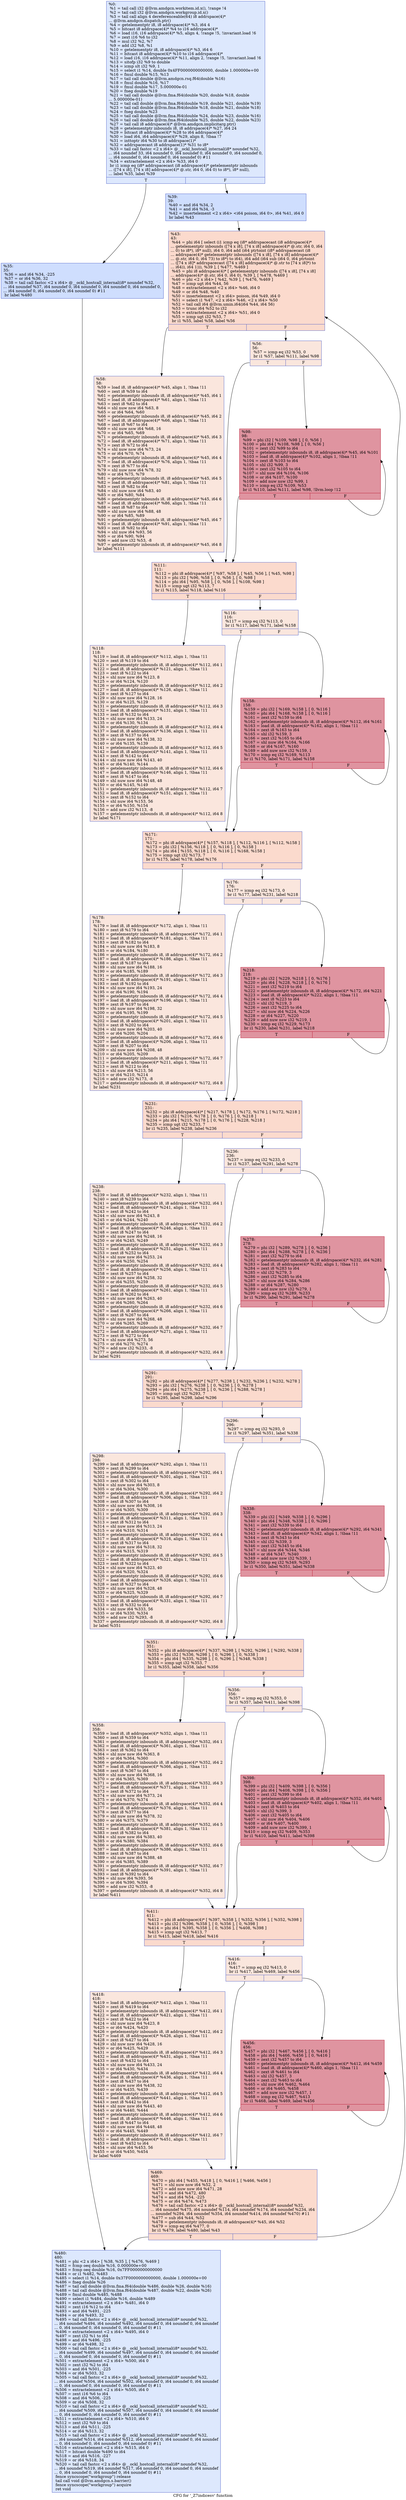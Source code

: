 digraph "CFG for '_Z7indicesv' function" {
	label="CFG for '_Z7indicesv' function";

	Node0x621e0c0 [shape=record,color="#3d50c3ff", style=filled, fillcolor="#b2ccfb70",label="{%0:\l  %1 = tail call i32 @llvm.amdgcn.workitem.id.x(), !range !4\l  %2 = tail call i32 @llvm.amdgcn.workgroup.id.x()\l  %3 = tail call align 4 dereferenceable(64) i8 addrspace(4)*\l... @llvm.amdgcn.dispatch.ptr()\l  %4 = getelementptr i8, i8 addrspace(4)* %3, i64 4\l  %5 = bitcast i8 addrspace(4)* %4 to i16 addrspace(4)*\l  %6 = load i16, i16 addrspace(4)* %5, align 4, !range !5, !invariant.load !6\l  %7 = zext i16 %6 to i32\l  %8 = mul i32 %2, %7\l  %9 = add i32 %8, %1\l  %10 = getelementptr i8, i8 addrspace(4)* %3, i64 6\l  %11 = bitcast i8 addrspace(4)* %10 to i16 addrspace(4)*\l  %12 = load i16, i16 addrspace(4)* %11, align 2, !range !5, !invariant.load !6\l  %13 = sitofp i32 %9 to double\l  %14 = icmp slt i32 %9, 1\l  %15 = select i1 %14, double 0x4FF0000000000000, double 1.000000e+00\l  %16 = fmul double %15, %13\l  %17 = tail call double @llvm.amdgcn.rsq.f64(double %16)\l  %18 = fmul double %16, %17\l  %19 = fmul double %17, 5.000000e-01\l  %20 = fneg double %19\l  %21 = tail call double @llvm.fma.f64(double %20, double %18, double\l... 5.000000e-01)\l  %22 = tail call double @llvm.fma.f64(double %19, double %21, double %19)\l  %23 = tail call double @llvm.fma.f64(double %18, double %21, double %18)\l  %24 = fneg double %23\l  %25 = tail call double @llvm.fma.f64(double %24, double %23, double %16)\l  %26 = tail call double @llvm.fma.f64(double %25, double %22, double %23)\l  %27 = tail call i8 addrspace(4)* @llvm.amdgcn.implicitarg.ptr()\l  %28 = getelementptr inbounds i8, i8 addrspace(4)* %27, i64 24\l  %29 = bitcast i8 addrspace(4)* %28 to i64 addrspace(4)*\l  %30 = load i64, i64 addrspace(4)* %29, align 8, !tbaa !7\l  %31 = inttoptr i64 %30 to i8 addrspace(1)*\l  %32 = addrspacecast i8 addrspace(1)* %31 to i8*\l  %33 = tail call fastcc \<2 x i64\> @__ockl_hostcall_internal(i8* noundef %32,\l... i64 noundef 33, i64 noundef 0, i64 noundef 0, i64 noundef 0, i64 noundef 0,\l... i64 noundef 0, i64 noundef 0, i64 noundef 0) #11\l  %34 = extractelement \<2 x i64\> %33, i64 0\l  br i1 icmp eq (i8* addrspacecast (i8 addrspace(4)* getelementptr inbounds\l... ([74 x i8], [74 x i8] addrspace(4)* @.str, i64 0, i64 0) to i8*), i8* null),\l... label %35, label %39\l|{<s0>T|<s1>F}}"];
	Node0x621e0c0:s0 -> Node0x6223600;
	Node0x621e0c0:s1 -> Node0x6223ff0;
	Node0x6223600 [shape=record,color="#3d50c3ff", style=filled, fillcolor="#93b5fe70",label="{%35:\l35:                                               \l  %36 = and i64 %34, -225\l  %37 = or i64 %36, 32\l  %38 = tail call fastcc \<2 x i64\> @__ockl_hostcall_internal(i8* noundef %32,\l... i64 noundef %37, i64 noundef 0, i64 noundef 0, i64 noundef 0, i64 noundef 0,\l... i64 noundef 0, i64 noundef 0, i64 noundef 0) #11\l  br label %480\l}"];
	Node0x6223600 -> Node0x62242d0;
	Node0x6223ff0 [shape=record,color="#3d50c3ff", style=filled, fillcolor="#93b5fe70",label="{%39:\l39:                                               \l  %40 = and i64 %34, 2\l  %41 = and i64 %34, -3\l  %42 = insertelement \<2 x i64\> \<i64 poison, i64 0\>, i64 %41, i64 0\l  br label %43\l}"];
	Node0x6223ff0 -> Node0x6224e70;
	Node0x6224e70 [shape=record,color="#3d50c3ff", style=filled, fillcolor="#f7ac8e70",label="{%43:\l43:                                               \l  %44 = phi i64 [ select (i1 icmp eq (i8* addrspacecast (i8 addrspace(4)*\l... getelementptr inbounds ([74 x i8], [74 x i8] addrspace(4)* @.str, i64 0, i64\l... 0) to i8*), i8* null), i64 0, i64 add (i64 ptrtoint (i8* addrspacecast (i8\l... addrspace(4)* getelementptr inbounds ([74 x i8], [74 x i8] addrspace(4)*\l... @.str, i64 0, i64 73) to i8*) to i64), i64 add (i64 sub (i64 0, i64 ptrtoint\l... ([74 x i8]* addrspacecast ([74 x i8] addrspace(4)* @.str to [74 x i8]*) to\l... i64)), i64 1))), %39 ], [ %477, %469 ]\l  %45 = phi i8 addrspace(4)* [ getelementptr inbounds ([74 x i8], [74 x i8]\l... addrspace(4)* @.str, i64 0, i64 0), %39 ], [ %478, %469 ]\l  %46 = phi \<2 x i64\> [ %42, %39 ], [ %476, %469 ]\l  %47 = icmp ugt i64 %44, 56\l  %48 = extractelement \<2 x i64\> %46, i64 0\l  %49 = or i64 %48, %40\l  %50 = insertelement \<2 x i64\> poison, i64 %49, i64 0\l  %51 = select i1 %47, \<2 x i64\> %46, \<2 x i64\> %50\l  %52 = tail call i64 @llvm.umin.i64(i64 %44, i64 56)\l  %53 = trunc i64 %52 to i32\l  %54 = extractelement \<2 x i64\> %51, i64 0\l  %55 = icmp ugt i32 %53, 7\l  br i1 %55, label %58, label %56\l|{<s0>T|<s1>F}}"];
	Node0x6224e70:s0 -> Node0x6225de0;
	Node0x6224e70:s1 -> Node0x6225e70;
	Node0x6225e70 [shape=record,color="#3d50c3ff", style=filled, fillcolor="#f3c7b170",label="{%56:\l56:                                               \l  %57 = icmp eq i32 %53, 0\l  br i1 %57, label %111, label %98\l|{<s0>T|<s1>F}}"];
	Node0x6225e70:s0 -> Node0x6226070;
	Node0x6225e70:s1 -> Node0x62260c0;
	Node0x6225de0 [shape=record,color="#3d50c3ff", style=filled, fillcolor="#f3c7b170",label="{%58:\l58:                                               \l  %59 = load i8, i8 addrspace(4)* %45, align 1, !tbaa !11\l  %60 = zext i8 %59 to i64\l  %61 = getelementptr inbounds i8, i8 addrspace(4)* %45, i64 1\l  %62 = load i8, i8 addrspace(4)* %61, align 1, !tbaa !11\l  %63 = zext i8 %62 to i64\l  %64 = shl nuw nsw i64 %63, 8\l  %65 = or i64 %64, %60\l  %66 = getelementptr inbounds i8, i8 addrspace(4)* %45, i64 2\l  %67 = load i8, i8 addrspace(4)* %66, align 1, !tbaa !11\l  %68 = zext i8 %67 to i64\l  %69 = shl nuw nsw i64 %68, 16\l  %70 = or i64 %65, %69\l  %71 = getelementptr inbounds i8, i8 addrspace(4)* %45, i64 3\l  %72 = load i8, i8 addrspace(4)* %71, align 1, !tbaa !11\l  %73 = zext i8 %72 to i64\l  %74 = shl nuw nsw i64 %73, 24\l  %75 = or i64 %70, %74\l  %76 = getelementptr inbounds i8, i8 addrspace(4)* %45, i64 4\l  %77 = load i8, i8 addrspace(4)* %76, align 1, !tbaa !11\l  %78 = zext i8 %77 to i64\l  %79 = shl nuw nsw i64 %78, 32\l  %80 = or i64 %75, %79\l  %81 = getelementptr inbounds i8, i8 addrspace(4)* %45, i64 5\l  %82 = load i8, i8 addrspace(4)* %81, align 1, !tbaa !11\l  %83 = zext i8 %82 to i64\l  %84 = shl nuw nsw i64 %83, 40\l  %85 = or i64 %80, %84\l  %86 = getelementptr inbounds i8, i8 addrspace(4)* %45, i64 6\l  %87 = load i8, i8 addrspace(4)* %86, align 1, !tbaa !11\l  %88 = zext i8 %87 to i64\l  %89 = shl nuw nsw i64 %88, 48\l  %90 = or i64 %85, %89\l  %91 = getelementptr inbounds i8, i8 addrspace(4)* %45, i64 7\l  %92 = load i8, i8 addrspace(4)* %91, align 1, !tbaa !11\l  %93 = zext i8 %92 to i64\l  %94 = shl nuw i64 %93, 56\l  %95 = or i64 %90, %94\l  %96 = add nsw i32 %53, -8\l  %97 = getelementptr inbounds i8, i8 addrspace(4)* %45, i64 8\l  br label %111\l}"];
	Node0x6225de0 -> Node0x6226070;
	Node0x62260c0 [shape=record,color="#b70d28ff", style=filled, fillcolor="#b70d2870",label="{%98:\l98:                                               \l  %99 = phi i32 [ %109, %98 ], [ 0, %56 ]\l  %100 = phi i64 [ %108, %98 ], [ 0, %56 ]\l  %101 = zext i32 %99 to i64\l  %102 = getelementptr inbounds i8, i8 addrspace(4)* %45, i64 %101\l  %103 = load i8, i8 addrspace(4)* %102, align 1, !tbaa !11\l  %104 = zext i8 %103 to i64\l  %105 = shl i32 %99, 3\l  %106 = zext i32 %105 to i64\l  %107 = shl nuw i64 %104, %106\l  %108 = or i64 %107, %100\l  %109 = add nuw nsw i32 %99, 1\l  %110 = icmp eq i32 %109, %53\l  br i1 %110, label %111, label %98, !llvm.loop !12\l|{<s0>T|<s1>F}}"];
	Node0x62260c0:s0 -> Node0x6226070;
	Node0x62260c0:s1 -> Node0x62260c0;
	Node0x6226070 [shape=record,color="#3d50c3ff", style=filled, fillcolor="#f7ac8e70",label="{%111:\l111:                                              \l  %112 = phi i8 addrspace(4)* [ %97, %58 ], [ %45, %56 ], [ %45, %98 ]\l  %113 = phi i32 [ %96, %58 ], [ 0, %56 ], [ 0, %98 ]\l  %114 = phi i64 [ %95, %58 ], [ 0, %56 ], [ %108, %98 ]\l  %115 = icmp ugt i32 %113, 7\l  br i1 %115, label %118, label %116\l|{<s0>T|<s1>F}}"];
	Node0x6226070:s0 -> Node0x6228d40;
	Node0x6226070:s1 -> Node0x6228d90;
	Node0x6228d90 [shape=record,color="#3d50c3ff", style=filled, fillcolor="#f3c7b170",label="{%116:\l116:                                              \l  %117 = icmp eq i32 %113, 0\l  br i1 %117, label %171, label %158\l|{<s0>T|<s1>F}}"];
	Node0x6228d90:s0 -> Node0x6228f60;
	Node0x6228d90:s1 -> Node0x6228fb0;
	Node0x6228d40 [shape=record,color="#3d50c3ff", style=filled, fillcolor="#f3c7b170",label="{%118:\l118:                                              \l  %119 = load i8, i8 addrspace(4)* %112, align 1, !tbaa !11\l  %120 = zext i8 %119 to i64\l  %121 = getelementptr inbounds i8, i8 addrspace(4)* %112, i64 1\l  %122 = load i8, i8 addrspace(4)* %121, align 1, !tbaa !11\l  %123 = zext i8 %122 to i64\l  %124 = shl nuw nsw i64 %123, 8\l  %125 = or i64 %124, %120\l  %126 = getelementptr inbounds i8, i8 addrspace(4)* %112, i64 2\l  %127 = load i8, i8 addrspace(4)* %126, align 1, !tbaa !11\l  %128 = zext i8 %127 to i64\l  %129 = shl nuw nsw i64 %128, 16\l  %130 = or i64 %125, %129\l  %131 = getelementptr inbounds i8, i8 addrspace(4)* %112, i64 3\l  %132 = load i8, i8 addrspace(4)* %131, align 1, !tbaa !11\l  %133 = zext i8 %132 to i64\l  %134 = shl nuw nsw i64 %133, 24\l  %135 = or i64 %130, %134\l  %136 = getelementptr inbounds i8, i8 addrspace(4)* %112, i64 4\l  %137 = load i8, i8 addrspace(4)* %136, align 1, !tbaa !11\l  %138 = zext i8 %137 to i64\l  %139 = shl nuw nsw i64 %138, 32\l  %140 = or i64 %135, %139\l  %141 = getelementptr inbounds i8, i8 addrspace(4)* %112, i64 5\l  %142 = load i8, i8 addrspace(4)* %141, align 1, !tbaa !11\l  %143 = zext i8 %142 to i64\l  %144 = shl nuw nsw i64 %143, 40\l  %145 = or i64 %140, %144\l  %146 = getelementptr inbounds i8, i8 addrspace(4)* %112, i64 6\l  %147 = load i8, i8 addrspace(4)* %146, align 1, !tbaa !11\l  %148 = zext i8 %147 to i64\l  %149 = shl nuw nsw i64 %148, 48\l  %150 = or i64 %145, %149\l  %151 = getelementptr inbounds i8, i8 addrspace(4)* %112, i64 7\l  %152 = load i8, i8 addrspace(4)* %151, align 1, !tbaa !11\l  %153 = zext i8 %152 to i64\l  %154 = shl nuw i64 %153, 56\l  %155 = or i64 %150, %154\l  %156 = add nsw i32 %113, -8\l  %157 = getelementptr inbounds i8, i8 addrspace(4)* %112, i64 8\l  br label %171\l}"];
	Node0x6228d40 -> Node0x6228f60;
	Node0x6228fb0 [shape=record,color="#b70d28ff", style=filled, fillcolor="#b70d2870",label="{%158:\l158:                                              \l  %159 = phi i32 [ %169, %158 ], [ 0, %116 ]\l  %160 = phi i64 [ %168, %158 ], [ 0, %116 ]\l  %161 = zext i32 %159 to i64\l  %162 = getelementptr inbounds i8, i8 addrspace(4)* %112, i64 %161\l  %163 = load i8, i8 addrspace(4)* %162, align 1, !tbaa !11\l  %164 = zext i8 %163 to i64\l  %165 = shl i32 %159, 3\l  %166 = zext i32 %165 to i64\l  %167 = shl nuw i64 %164, %166\l  %168 = or i64 %167, %160\l  %169 = add nuw nsw i32 %159, 1\l  %170 = icmp eq i32 %169, %113\l  br i1 %170, label %171, label %158\l|{<s0>T|<s1>F}}"];
	Node0x6228fb0:s0 -> Node0x6228f60;
	Node0x6228fb0:s1 -> Node0x6228fb0;
	Node0x6228f60 [shape=record,color="#3d50c3ff", style=filled, fillcolor="#f7ac8e70",label="{%171:\l171:                                              \l  %172 = phi i8 addrspace(4)* [ %157, %118 ], [ %112, %116 ], [ %112, %158 ]\l  %173 = phi i32 [ %156, %118 ], [ 0, %116 ], [ 0, %158 ]\l  %174 = phi i64 [ %155, %118 ], [ 0, %116 ], [ %168, %158 ]\l  %175 = icmp ugt i32 %173, 7\l  br i1 %175, label %178, label %176\l|{<s0>T|<s1>F}}"];
	Node0x6228f60:s0 -> Node0x622b440;
	Node0x6228f60:s1 -> Node0x622b490;
	Node0x622b490 [shape=record,color="#3d50c3ff", style=filled, fillcolor="#f3c7b170",label="{%176:\l176:                                              \l  %177 = icmp eq i32 %173, 0\l  br i1 %177, label %231, label %218\l|{<s0>T|<s1>F}}"];
	Node0x622b490:s0 -> Node0x622b620;
	Node0x622b490:s1 -> Node0x622b670;
	Node0x622b440 [shape=record,color="#3d50c3ff", style=filled, fillcolor="#f3c7b170",label="{%178:\l178:                                              \l  %179 = load i8, i8 addrspace(4)* %172, align 1, !tbaa !11\l  %180 = zext i8 %179 to i64\l  %181 = getelementptr inbounds i8, i8 addrspace(4)* %172, i64 1\l  %182 = load i8, i8 addrspace(4)* %181, align 1, !tbaa !11\l  %183 = zext i8 %182 to i64\l  %184 = shl nuw nsw i64 %183, 8\l  %185 = or i64 %184, %180\l  %186 = getelementptr inbounds i8, i8 addrspace(4)* %172, i64 2\l  %187 = load i8, i8 addrspace(4)* %186, align 1, !tbaa !11\l  %188 = zext i8 %187 to i64\l  %189 = shl nuw nsw i64 %188, 16\l  %190 = or i64 %185, %189\l  %191 = getelementptr inbounds i8, i8 addrspace(4)* %172, i64 3\l  %192 = load i8, i8 addrspace(4)* %191, align 1, !tbaa !11\l  %193 = zext i8 %192 to i64\l  %194 = shl nuw nsw i64 %193, 24\l  %195 = or i64 %190, %194\l  %196 = getelementptr inbounds i8, i8 addrspace(4)* %172, i64 4\l  %197 = load i8, i8 addrspace(4)* %196, align 1, !tbaa !11\l  %198 = zext i8 %197 to i64\l  %199 = shl nuw nsw i64 %198, 32\l  %200 = or i64 %195, %199\l  %201 = getelementptr inbounds i8, i8 addrspace(4)* %172, i64 5\l  %202 = load i8, i8 addrspace(4)* %201, align 1, !tbaa !11\l  %203 = zext i8 %202 to i64\l  %204 = shl nuw nsw i64 %203, 40\l  %205 = or i64 %200, %204\l  %206 = getelementptr inbounds i8, i8 addrspace(4)* %172, i64 6\l  %207 = load i8, i8 addrspace(4)* %206, align 1, !tbaa !11\l  %208 = zext i8 %207 to i64\l  %209 = shl nuw nsw i64 %208, 48\l  %210 = or i64 %205, %209\l  %211 = getelementptr inbounds i8, i8 addrspace(4)* %172, i64 7\l  %212 = load i8, i8 addrspace(4)* %211, align 1, !tbaa !11\l  %213 = zext i8 %212 to i64\l  %214 = shl nuw i64 %213, 56\l  %215 = or i64 %210, %214\l  %216 = add nsw i32 %173, -8\l  %217 = getelementptr inbounds i8, i8 addrspace(4)* %172, i64 8\l  br label %231\l}"];
	Node0x622b440 -> Node0x622b620;
	Node0x622b670 [shape=record,color="#b70d28ff", style=filled, fillcolor="#b70d2870",label="{%218:\l218:                                              \l  %219 = phi i32 [ %229, %218 ], [ 0, %176 ]\l  %220 = phi i64 [ %228, %218 ], [ 0, %176 ]\l  %221 = zext i32 %219 to i64\l  %222 = getelementptr inbounds i8, i8 addrspace(4)* %172, i64 %221\l  %223 = load i8, i8 addrspace(4)* %222, align 1, !tbaa !11\l  %224 = zext i8 %223 to i64\l  %225 = shl i32 %219, 3\l  %226 = zext i32 %225 to i64\l  %227 = shl nuw i64 %224, %226\l  %228 = or i64 %227, %220\l  %229 = add nuw nsw i32 %219, 1\l  %230 = icmp eq i32 %229, %173\l  br i1 %230, label %231, label %218\l|{<s0>T|<s1>F}}"];
	Node0x622b670:s0 -> Node0x622b620;
	Node0x622b670:s1 -> Node0x622b670;
	Node0x622b620 [shape=record,color="#3d50c3ff", style=filled, fillcolor="#f7ac8e70",label="{%231:\l231:                                              \l  %232 = phi i8 addrspace(4)* [ %217, %178 ], [ %172, %176 ], [ %172, %218 ]\l  %233 = phi i32 [ %216, %178 ], [ 0, %176 ], [ 0, %218 ]\l  %234 = phi i64 [ %215, %178 ], [ 0, %176 ], [ %228, %218 ]\l  %235 = icmp ugt i32 %233, 7\l  br i1 %235, label %238, label %236\l|{<s0>T|<s1>F}}"];
	Node0x622b620:s0 -> Node0x622d690;
	Node0x622b620:s1 -> Node0x622d6e0;
	Node0x622d6e0 [shape=record,color="#3d50c3ff", style=filled, fillcolor="#f3c7b170",label="{%236:\l236:                                              \l  %237 = icmp eq i32 %233, 0\l  br i1 %237, label %291, label %278\l|{<s0>T|<s1>F}}"];
	Node0x622d6e0:s0 -> Node0x622d870;
	Node0x622d6e0:s1 -> Node0x622d8c0;
	Node0x622d690 [shape=record,color="#3d50c3ff", style=filled, fillcolor="#f3c7b170",label="{%238:\l238:                                              \l  %239 = load i8, i8 addrspace(4)* %232, align 1, !tbaa !11\l  %240 = zext i8 %239 to i64\l  %241 = getelementptr inbounds i8, i8 addrspace(4)* %232, i64 1\l  %242 = load i8, i8 addrspace(4)* %241, align 1, !tbaa !11\l  %243 = zext i8 %242 to i64\l  %244 = shl nuw nsw i64 %243, 8\l  %245 = or i64 %244, %240\l  %246 = getelementptr inbounds i8, i8 addrspace(4)* %232, i64 2\l  %247 = load i8, i8 addrspace(4)* %246, align 1, !tbaa !11\l  %248 = zext i8 %247 to i64\l  %249 = shl nuw nsw i64 %248, 16\l  %250 = or i64 %245, %249\l  %251 = getelementptr inbounds i8, i8 addrspace(4)* %232, i64 3\l  %252 = load i8, i8 addrspace(4)* %251, align 1, !tbaa !11\l  %253 = zext i8 %252 to i64\l  %254 = shl nuw nsw i64 %253, 24\l  %255 = or i64 %250, %254\l  %256 = getelementptr inbounds i8, i8 addrspace(4)* %232, i64 4\l  %257 = load i8, i8 addrspace(4)* %256, align 1, !tbaa !11\l  %258 = zext i8 %257 to i64\l  %259 = shl nuw nsw i64 %258, 32\l  %260 = or i64 %255, %259\l  %261 = getelementptr inbounds i8, i8 addrspace(4)* %232, i64 5\l  %262 = load i8, i8 addrspace(4)* %261, align 1, !tbaa !11\l  %263 = zext i8 %262 to i64\l  %264 = shl nuw nsw i64 %263, 40\l  %265 = or i64 %260, %264\l  %266 = getelementptr inbounds i8, i8 addrspace(4)* %232, i64 6\l  %267 = load i8, i8 addrspace(4)* %266, align 1, !tbaa !11\l  %268 = zext i8 %267 to i64\l  %269 = shl nuw nsw i64 %268, 48\l  %270 = or i64 %265, %269\l  %271 = getelementptr inbounds i8, i8 addrspace(4)* %232, i64 7\l  %272 = load i8, i8 addrspace(4)* %271, align 1, !tbaa !11\l  %273 = zext i8 %272 to i64\l  %274 = shl nuw i64 %273, 56\l  %275 = or i64 %270, %274\l  %276 = add nsw i32 %233, -8\l  %277 = getelementptr inbounds i8, i8 addrspace(4)* %232, i64 8\l  br label %291\l}"];
	Node0x622d690 -> Node0x622d870;
	Node0x622d8c0 [shape=record,color="#b70d28ff", style=filled, fillcolor="#b70d2870",label="{%278:\l278:                                              \l  %279 = phi i32 [ %289, %278 ], [ 0, %236 ]\l  %280 = phi i64 [ %288, %278 ], [ 0, %236 ]\l  %281 = zext i32 %279 to i64\l  %282 = getelementptr inbounds i8, i8 addrspace(4)* %232, i64 %281\l  %283 = load i8, i8 addrspace(4)* %282, align 1, !tbaa !11\l  %284 = zext i8 %283 to i64\l  %285 = shl i32 %279, 3\l  %286 = zext i32 %285 to i64\l  %287 = shl nuw i64 %284, %286\l  %288 = or i64 %287, %280\l  %289 = add nuw nsw i32 %279, 1\l  %290 = icmp eq i32 %289, %233\l  br i1 %290, label %291, label %278\l|{<s0>T|<s1>F}}"];
	Node0x622d8c0:s0 -> Node0x622d870;
	Node0x622d8c0:s1 -> Node0x622d8c0;
	Node0x622d870 [shape=record,color="#3d50c3ff", style=filled, fillcolor="#f7ac8e70",label="{%291:\l291:                                              \l  %292 = phi i8 addrspace(4)* [ %277, %238 ], [ %232, %236 ], [ %232, %278 ]\l  %293 = phi i32 [ %276, %238 ], [ 0, %236 ], [ 0, %278 ]\l  %294 = phi i64 [ %275, %238 ], [ 0, %236 ], [ %288, %278 ]\l  %295 = icmp ugt i32 %293, 7\l  br i1 %295, label %298, label %296\l|{<s0>T|<s1>F}}"];
	Node0x622d870:s0 -> Node0x6230110;
	Node0x622d870:s1 -> Node0x6230160;
	Node0x6230160 [shape=record,color="#3d50c3ff", style=filled, fillcolor="#f3c7b170",label="{%296:\l296:                                              \l  %297 = icmp eq i32 %293, 0\l  br i1 %297, label %351, label %338\l|{<s0>T|<s1>F}}"];
	Node0x6230160:s0 -> Node0x62302f0;
	Node0x6230160:s1 -> Node0x6230340;
	Node0x6230110 [shape=record,color="#3d50c3ff", style=filled, fillcolor="#f3c7b170",label="{%298:\l298:                                              \l  %299 = load i8, i8 addrspace(4)* %292, align 1, !tbaa !11\l  %300 = zext i8 %299 to i64\l  %301 = getelementptr inbounds i8, i8 addrspace(4)* %292, i64 1\l  %302 = load i8, i8 addrspace(4)* %301, align 1, !tbaa !11\l  %303 = zext i8 %302 to i64\l  %304 = shl nuw nsw i64 %303, 8\l  %305 = or i64 %304, %300\l  %306 = getelementptr inbounds i8, i8 addrspace(4)* %292, i64 2\l  %307 = load i8, i8 addrspace(4)* %306, align 1, !tbaa !11\l  %308 = zext i8 %307 to i64\l  %309 = shl nuw nsw i64 %308, 16\l  %310 = or i64 %305, %309\l  %311 = getelementptr inbounds i8, i8 addrspace(4)* %292, i64 3\l  %312 = load i8, i8 addrspace(4)* %311, align 1, !tbaa !11\l  %313 = zext i8 %312 to i64\l  %314 = shl nuw nsw i64 %313, 24\l  %315 = or i64 %310, %314\l  %316 = getelementptr inbounds i8, i8 addrspace(4)* %292, i64 4\l  %317 = load i8, i8 addrspace(4)* %316, align 1, !tbaa !11\l  %318 = zext i8 %317 to i64\l  %319 = shl nuw nsw i64 %318, 32\l  %320 = or i64 %315, %319\l  %321 = getelementptr inbounds i8, i8 addrspace(4)* %292, i64 5\l  %322 = load i8, i8 addrspace(4)* %321, align 1, !tbaa !11\l  %323 = zext i8 %322 to i64\l  %324 = shl nuw nsw i64 %323, 40\l  %325 = or i64 %320, %324\l  %326 = getelementptr inbounds i8, i8 addrspace(4)* %292, i64 6\l  %327 = load i8, i8 addrspace(4)* %326, align 1, !tbaa !11\l  %328 = zext i8 %327 to i64\l  %329 = shl nuw nsw i64 %328, 48\l  %330 = or i64 %325, %329\l  %331 = getelementptr inbounds i8, i8 addrspace(4)* %292, i64 7\l  %332 = load i8, i8 addrspace(4)* %331, align 1, !tbaa !11\l  %333 = zext i8 %332 to i64\l  %334 = shl nuw i64 %333, 56\l  %335 = or i64 %330, %334\l  %336 = add nsw i32 %293, -8\l  %337 = getelementptr inbounds i8, i8 addrspace(4)* %292, i64 8\l  br label %351\l}"];
	Node0x6230110 -> Node0x62302f0;
	Node0x6230340 [shape=record,color="#b70d28ff", style=filled, fillcolor="#b70d2870",label="{%338:\l338:                                              \l  %339 = phi i32 [ %349, %338 ], [ 0, %296 ]\l  %340 = phi i64 [ %348, %338 ], [ 0, %296 ]\l  %341 = zext i32 %339 to i64\l  %342 = getelementptr inbounds i8, i8 addrspace(4)* %292, i64 %341\l  %343 = load i8, i8 addrspace(4)* %342, align 1, !tbaa !11\l  %344 = zext i8 %343 to i64\l  %345 = shl i32 %339, 3\l  %346 = zext i32 %345 to i64\l  %347 = shl nuw i64 %344, %346\l  %348 = or i64 %347, %340\l  %349 = add nuw nsw i32 %339, 1\l  %350 = icmp eq i32 %349, %293\l  br i1 %350, label %351, label %338\l|{<s0>T|<s1>F}}"];
	Node0x6230340:s0 -> Node0x62302f0;
	Node0x6230340:s1 -> Node0x6230340;
	Node0x62302f0 [shape=record,color="#3d50c3ff", style=filled, fillcolor="#f7ac8e70",label="{%351:\l351:                                              \l  %352 = phi i8 addrspace(4)* [ %337, %298 ], [ %292, %296 ], [ %292, %338 ]\l  %353 = phi i32 [ %336, %298 ], [ 0, %296 ], [ 0, %338 ]\l  %354 = phi i64 [ %335, %298 ], [ 0, %296 ], [ %348, %338 ]\l  %355 = icmp ugt i32 %353, 7\l  br i1 %355, label %358, label %356\l|{<s0>T|<s1>F}}"];
	Node0x62302f0:s0 -> Node0x6232d70;
	Node0x62302f0:s1 -> Node0x6232dc0;
	Node0x6232dc0 [shape=record,color="#3d50c3ff", style=filled, fillcolor="#f3c7b170",label="{%356:\l356:                                              \l  %357 = icmp eq i32 %353, 0\l  br i1 %357, label %411, label %398\l|{<s0>T|<s1>F}}"];
	Node0x6232dc0:s0 -> Node0x6232f50;
	Node0x6232dc0:s1 -> Node0x6232fa0;
	Node0x6232d70 [shape=record,color="#3d50c3ff", style=filled, fillcolor="#f3c7b170",label="{%358:\l358:                                              \l  %359 = load i8, i8 addrspace(4)* %352, align 1, !tbaa !11\l  %360 = zext i8 %359 to i64\l  %361 = getelementptr inbounds i8, i8 addrspace(4)* %352, i64 1\l  %362 = load i8, i8 addrspace(4)* %361, align 1, !tbaa !11\l  %363 = zext i8 %362 to i64\l  %364 = shl nuw nsw i64 %363, 8\l  %365 = or i64 %364, %360\l  %366 = getelementptr inbounds i8, i8 addrspace(4)* %352, i64 2\l  %367 = load i8, i8 addrspace(4)* %366, align 1, !tbaa !11\l  %368 = zext i8 %367 to i64\l  %369 = shl nuw nsw i64 %368, 16\l  %370 = or i64 %365, %369\l  %371 = getelementptr inbounds i8, i8 addrspace(4)* %352, i64 3\l  %372 = load i8, i8 addrspace(4)* %371, align 1, !tbaa !11\l  %373 = zext i8 %372 to i64\l  %374 = shl nuw nsw i64 %373, 24\l  %375 = or i64 %370, %374\l  %376 = getelementptr inbounds i8, i8 addrspace(4)* %352, i64 4\l  %377 = load i8, i8 addrspace(4)* %376, align 1, !tbaa !11\l  %378 = zext i8 %377 to i64\l  %379 = shl nuw nsw i64 %378, 32\l  %380 = or i64 %375, %379\l  %381 = getelementptr inbounds i8, i8 addrspace(4)* %352, i64 5\l  %382 = load i8, i8 addrspace(4)* %381, align 1, !tbaa !11\l  %383 = zext i8 %382 to i64\l  %384 = shl nuw nsw i64 %383, 40\l  %385 = or i64 %380, %384\l  %386 = getelementptr inbounds i8, i8 addrspace(4)* %352, i64 6\l  %387 = load i8, i8 addrspace(4)* %386, align 1, !tbaa !11\l  %388 = zext i8 %387 to i64\l  %389 = shl nuw nsw i64 %388, 48\l  %390 = or i64 %385, %389\l  %391 = getelementptr inbounds i8, i8 addrspace(4)* %352, i64 7\l  %392 = load i8, i8 addrspace(4)* %391, align 1, !tbaa !11\l  %393 = zext i8 %392 to i64\l  %394 = shl nuw i64 %393, 56\l  %395 = or i64 %390, %394\l  %396 = add nsw i32 %353, -8\l  %397 = getelementptr inbounds i8, i8 addrspace(4)* %352, i64 8\l  br label %411\l}"];
	Node0x6232d70 -> Node0x6232f50;
	Node0x6232fa0 [shape=record,color="#b70d28ff", style=filled, fillcolor="#b70d2870",label="{%398:\l398:                                              \l  %399 = phi i32 [ %409, %398 ], [ 0, %356 ]\l  %400 = phi i64 [ %408, %398 ], [ 0, %356 ]\l  %401 = zext i32 %399 to i64\l  %402 = getelementptr inbounds i8, i8 addrspace(4)* %352, i64 %401\l  %403 = load i8, i8 addrspace(4)* %402, align 1, !tbaa !11\l  %404 = zext i8 %403 to i64\l  %405 = shl i32 %399, 3\l  %406 = zext i32 %405 to i64\l  %407 = shl nuw i64 %404, %406\l  %408 = or i64 %407, %400\l  %409 = add nuw nsw i32 %399, 1\l  %410 = icmp eq i32 %409, %353\l  br i1 %410, label %411, label %398\l|{<s0>T|<s1>F}}"];
	Node0x6232fa0:s0 -> Node0x6232f50;
	Node0x6232fa0:s1 -> Node0x6232fa0;
	Node0x6232f50 [shape=record,color="#3d50c3ff", style=filled, fillcolor="#f7ac8e70",label="{%411:\l411:                                              \l  %412 = phi i8 addrspace(4)* [ %397, %358 ], [ %352, %356 ], [ %352, %398 ]\l  %413 = phi i32 [ %396, %358 ], [ 0, %356 ], [ 0, %398 ]\l  %414 = phi i64 [ %395, %358 ], [ 0, %356 ], [ %408, %398 ]\l  %415 = icmp ugt i32 %413, 7\l  br i1 %415, label %418, label %416\l|{<s0>T|<s1>F}}"];
	Node0x6232f50:s0 -> Node0x62355d0;
	Node0x6232f50:s1 -> Node0x6235620;
	Node0x6235620 [shape=record,color="#3d50c3ff", style=filled, fillcolor="#f3c7b170",label="{%416:\l416:                                              \l  %417 = icmp eq i32 %413, 0\l  br i1 %417, label %469, label %456\l|{<s0>T|<s1>F}}"];
	Node0x6235620:s0 -> Node0x6225310;
	Node0x6235620:s1 -> Node0x62357b0;
	Node0x62355d0 [shape=record,color="#3d50c3ff", style=filled, fillcolor="#f3c7b170",label="{%418:\l418:                                              \l  %419 = load i8, i8 addrspace(4)* %412, align 1, !tbaa !11\l  %420 = zext i8 %419 to i64\l  %421 = getelementptr inbounds i8, i8 addrspace(4)* %412, i64 1\l  %422 = load i8, i8 addrspace(4)* %421, align 1, !tbaa !11\l  %423 = zext i8 %422 to i64\l  %424 = shl nuw nsw i64 %423, 8\l  %425 = or i64 %424, %420\l  %426 = getelementptr inbounds i8, i8 addrspace(4)* %412, i64 2\l  %427 = load i8, i8 addrspace(4)* %426, align 1, !tbaa !11\l  %428 = zext i8 %427 to i64\l  %429 = shl nuw nsw i64 %428, 16\l  %430 = or i64 %425, %429\l  %431 = getelementptr inbounds i8, i8 addrspace(4)* %412, i64 3\l  %432 = load i8, i8 addrspace(4)* %431, align 1, !tbaa !11\l  %433 = zext i8 %432 to i64\l  %434 = shl nuw nsw i64 %433, 24\l  %435 = or i64 %430, %434\l  %436 = getelementptr inbounds i8, i8 addrspace(4)* %412, i64 4\l  %437 = load i8, i8 addrspace(4)* %436, align 1, !tbaa !11\l  %438 = zext i8 %437 to i64\l  %439 = shl nuw nsw i64 %438, 32\l  %440 = or i64 %435, %439\l  %441 = getelementptr inbounds i8, i8 addrspace(4)* %412, i64 5\l  %442 = load i8, i8 addrspace(4)* %441, align 1, !tbaa !11\l  %443 = zext i8 %442 to i64\l  %444 = shl nuw nsw i64 %443, 40\l  %445 = or i64 %440, %444\l  %446 = getelementptr inbounds i8, i8 addrspace(4)* %412, i64 6\l  %447 = load i8, i8 addrspace(4)* %446, align 1, !tbaa !11\l  %448 = zext i8 %447 to i64\l  %449 = shl nuw nsw i64 %448, 48\l  %450 = or i64 %445, %449\l  %451 = getelementptr inbounds i8, i8 addrspace(4)* %412, i64 7\l  %452 = load i8, i8 addrspace(4)* %451, align 1, !tbaa !11\l  %453 = zext i8 %452 to i64\l  %454 = shl nuw i64 %453, 56\l  %455 = or i64 %450, %454\l  br label %469\l}"];
	Node0x62355d0 -> Node0x6225310;
	Node0x62357b0 [shape=record,color="#b70d28ff", style=filled, fillcolor="#b70d2870",label="{%456:\l456:                                              \l  %457 = phi i32 [ %467, %456 ], [ 0, %416 ]\l  %458 = phi i64 [ %466, %456 ], [ 0, %416 ]\l  %459 = zext i32 %457 to i64\l  %460 = getelementptr inbounds i8, i8 addrspace(4)* %412, i64 %459\l  %461 = load i8, i8 addrspace(4)* %460, align 1, !tbaa !11\l  %462 = zext i8 %461 to i64\l  %463 = shl i32 %457, 3\l  %464 = zext i32 %463 to i64\l  %465 = shl nuw i64 %462, %464\l  %466 = or i64 %465, %458\l  %467 = add nuw nsw i32 %457, 1\l  %468 = icmp eq i32 %467, %413\l  br i1 %468, label %469, label %456\l|{<s0>T|<s1>F}}"];
	Node0x62357b0:s0 -> Node0x6225310;
	Node0x62357b0:s1 -> Node0x62357b0;
	Node0x6225310 [shape=record,color="#3d50c3ff", style=filled, fillcolor="#f7ac8e70",label="{%469:\l469:                                              \l  %470 = phi i64 [ %455, %418 ], [ 0, %416 ], [ %466, %456 ]\l  %471 = shl nuw nsw i64 %52, 2\l  %472 = add nuw nsw i64 %471, 28\l  %473 = and i64 %472, 480\l  %474 = and i64 %54, -225\l  %475 = or i64 %474, %473\l  %476 = tail call fastcc \<2 x i64\> @__ockl_hostcall_internal(i8* noundef %32,\l... i64 noundef %475, i64 noundef %114, i64 noundef %174, i64 noundef %234, i64\l... noundef %294, i64 noundef %354, i64 noundef %414, i64 noundef %470) #11\l  %477 = sub i64 %44, %52\l  %478 = getelementptr inbounds i8, i8 addrspace(4)* %45, i64 %52\l  %479 = icmp eq i64 %477, 0\l  br i1 %479, label %480, label %43\l|{<s0>T|<s1>F}}"];
	Node0x6225310:s0 -> Node0x62242d0;
	Node0x6225310:s1 -> Node0x6224e70;
	Node0x62242d0 [shape=record,color="#3d50c3ff", style=filled, fillcolor="#b2ccfb70",label="{%480:\l480:                                              \l  %481 = phi \<2 x i64\> [ %38, %35 ], [ %476, %469 ]\l  %482 = fcmp oeq double %16, 0.000000e+00\l  %483 = fcmp oeq double %16, 0x7FF0000000000000\l  %484 = or i1 %482, %483\l  %485 = select i1 %14, double 0x37F0000000000000, double 1.000000e+00\l  %486 = fneg double %26\l  %487 = tail call double @llvm.fma.f64(double %486, double %26, double %16)\l  %488 = tail call double @llvm.fma.f64(double %487, double %22, double %26)\l  %489 = fmul double %485, %488\l  %490 = select i1 %484, double %16, double %489\l  %491 = extractelement \<2 x i64\> %481, i64 0\l  %492 = zext i16 %12 to i64\l  %493 = and i64 %491, -225\l  %494 = or i64 %493, 32\l  %495 = tail call fastcc \<2 x i64\> @__ockl_hostcall_internal(i8* noundef %32,\l... i64 noundef %494, i64 noundef %492, i64 noundef 0, i64 noundef 0, i64 noundef\l... 0, i64 noundef 0, i64 noundef 0, i64 noundef 0) #11\l  %496 = extractelement \<2 x i64\> %495, i64 0\l  %497 = zext i32 %1 to i64\l  %498 = and i64 %496, -225\l  %499 = or i64 %498, 32\l  %500 = tail call fastcc \<2 x i64\> @__ockl_hostcall_internal(i8* noundef %32,\l... i64 noundef %499, i64 noundef %497, i64 noundef 0, i64 noundef 0, i64 noundef\l... 0, i64 noundef 0, i64 noundef 0, i64 noundef 0) #11\l  %501 = extractelement \<2 x i64\> %500, i64 0\l  %502 = zext i32 %2 to i64\l  %503 = and i64 %501, -225\l  %504 = or i64 %503, 32\l  %505 = tail call fastcc \<2 x i64\> @__ockl_hostcall_internal(i8* noundef %32,\l... i64 noundef %504, i64 noundef %502, i64 noundef 0, i64 noundef 0, i64 noundef\l... 0, i64 noundef 0, i64 noundef 0, i64 noundef 0) #11\l  %506 = extractelement \<2 x i64\> %505, i64 0\l  %507 = zext i16 %6 to i64\l  %508 = and i64 %506, -225\l  %509 = or i64 %508, 32\l  %510 = tail call fastcc \<2 x i64\> @__ockl_hostcall_internal(i8* noundef %32,\l... i64 noundef %509, i64 noundef %507, i64 noundef 0, i64 noundef 0, i64 noundef\l... 0, i64 noundef 0, i64 noundef 0, i64 noundef 0) #11\l  %511 = extractelement \<2 x i64\> %510, i64 0\l  %512 = zext i32 %9 to i64\l  %513 = and i64 %511, -225\l  %514 = or i64 %513, 32\l  %515 = tail call fastcc \<2 x i64\> @__ockl_hostcall_internal(i8* noundef %32,\l... i64 noundef %514, i64 noundef %512, i64 noundef 0, i64 noundef 0, i64 noundef\l... 0, i64 noundef 0, i64 noundef 0, i64 noundef 0) #11\l  %516 = extractelement \<2 x i64\> %515, i64 0\l  %517 = bitcast double %490 to i64\l  %518 = and i64 %516, -227\l  %519 = or i64 %518, 34\l  %520 = tail call fastcc \<2 x i64\> @__ockl_hostcall_internal(i8* noundef %32,\l... i64 noundef %519, i64 noundef %517, i64 noundef 0, i64 noundef 0, i64 noundef\l... 0, i64 noundef 0, i64 noundef 0, i64 noundef 0) #11\l  fence syncscope(\"workgroup\") release\l  tail call void @llvm.amdgcn.s.barrier()\l  fence syncscope(\"workgroup\") acquire\l  ret void\l}"];
}
